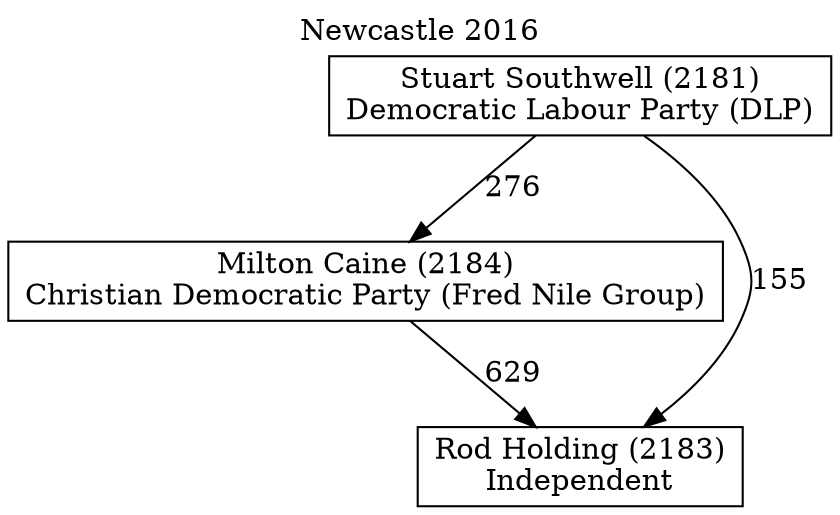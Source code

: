 // House preference flow
digraph "Rod Holding (2183)_Newcastle_2016" {
	graph [label="Newcastle 2016" labelloc=t mclimit=10]
	node [shape=box]
	"Milton Caine (2184)" [label="Milton Caine (2184)
Christian Democratic Party (Fred Nile Group)"]
	"Stuart Southwell (2181)" [label="Stuart Southwell (2181)
Democratic Labour Party (DLP)"]
	"Rod Holding (2183)" [label="Rod Holding (2183)
Independent"]
	"Stuart Southwell (2181)" -> "Rod Holding (2183)" [label=155]
	"Milton Caine (2184)" -> "Rod Holding (2183)" [label=629]
	"Stuart Southwell (2181)" -> "Milton Caine (2184)" [label=276]
}
